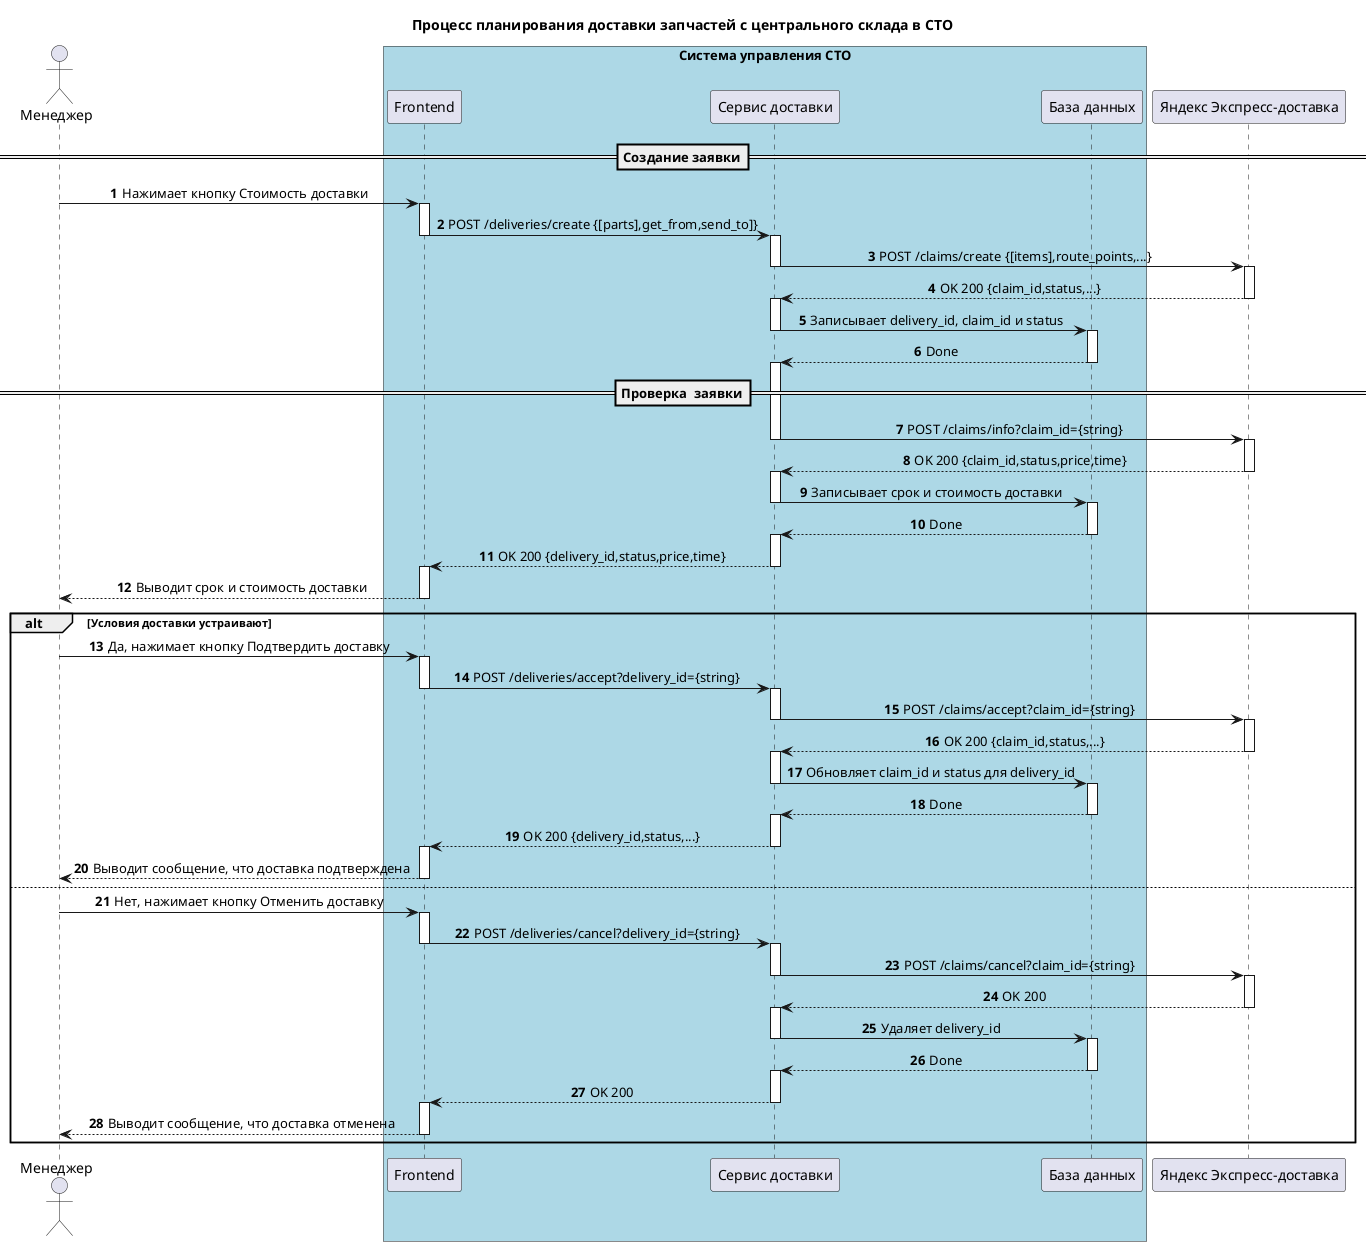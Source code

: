@startuml Delivery
Title Процесс планирования доставки запчастей с центрального склада в СТО
autonumber
skinparam sequenceMessageAlign center
actor "Менеджер" as Manager
box "Система управления СТО" #LightBlue
participant  Frontend
participant "Сервис доставки" as Delivery
participant "База данных" as DB
end box
participant "Яндекс Экспресс-доставка" as Yandex
==Создание заявки==
Manager->Frontend: Нажимает кнопку Стоимость доставки
activate Frontend
Frontend->Delivery: POST /deliveries/create {[parts],get_from,send_to]}
deactivate Frontend
activate Delivery
Delivery->Yandex: POST /claims/create {[items],route_points,...}
deactivate Delivery
activate Yandex
Delivery<--Yandex: OK 200 {claim_id,status,...}
deactivate Yandex
activate Delivery
Delivery->DB: Записывает delivery_id, claim_id и status
deactivate Delivery
activate DB
Delivery<--DB: Done
deactivate DB
activate Delivery
==Проверка  заявки==
Delivery->Yandex: POST /claims/info?claim_id={string}
deactivate Delivery
activate Yandex
Delivery<--Yandex: OK 200 {claim_id,status,price,time}
deactivate Yandex
activate Delivery
Delivery->DB: Записывает срок и стоимость доставки
deactivate Delivery
activate DB
Delivery<--DB: Done
deactivate DB
activate Delivery
Frontend<--Delivery: OK 200 {delivery_id,status,price,time}
deactivate Delivery
activate Frontend
Manager<--Frontend: Выводит срок и стоимость доставки
deactivate Delivery
deactivate Frontend
alt Условия доставки устраивают
Manager->Frontend: Да, нажимает кнопку Подтвердить доставку
activate Frontend
Frontend->Delivery: POST /deliveries/accept?delivery_id={string}
deactivate Frontend
activate Delivery
Delivery->Yandex: POST /claims/accept?claim_id={string}
deactivate Delivery
activate Yandex
Delivery<--Yandex: OK 200 {claim_id,status,...}
deactivate Yandex
activate Delivery
Delivery->DB: Обновляет claim_id и status для delivery_id
deactivate Delivery
activate DB
Delivery<--DB: Done
deactivate DB
activate Delivery
Frontend<--Delivery: OK 200 {delivery_id,status,...}
deactivate Delivery
activate Frontend
Manager<--Frontend: Выводит сообщение, что доставка подтверждена
deactivate Frontend
else
Manager->Frontend: Нет, нажимает кнопку Отменить доставку
activate Frontend
Frontend->Delivery: POST /deliveries/cancel?delivery_id={string}
deactivate Frontend
activate Delivery
Delivery->Yandex: POST /claims/cancel?claim_id={string}
deactivate Delivery
activate Yandex
Delivery<--Yandex: OK 200
deactivate Yandex
activate Delivery
Delivery->DB: Удаляет delivery_id
deactivate Delivery
activate DB
Delivery<--DB: Done
deactivate DB
activate Delivery
Frontend<--Delivery: OK 200
deactivate Delivery
activate Frontend
Manager<--Frontend: Выводит сообщение, что доставка отменена
deactivate Frontend
end

@enduml
